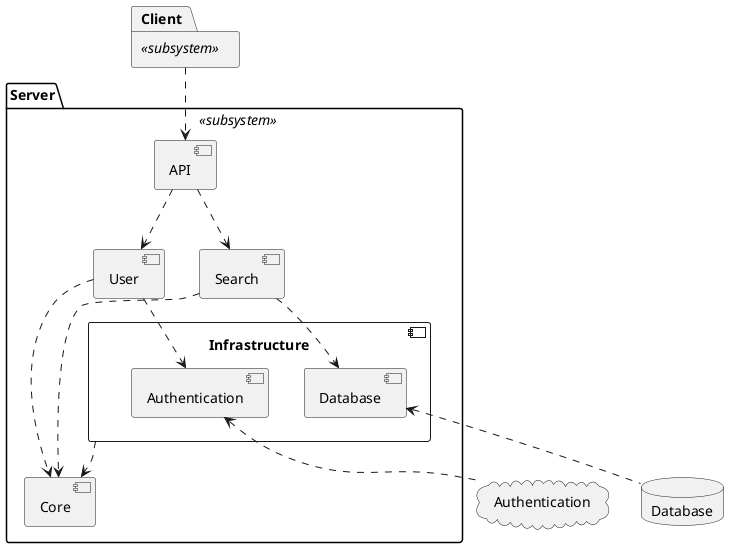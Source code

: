 @startuml

package "Client" <<subsystem>>
cloud Authentication
database Database

package "Server" <<subsystem>> {
    component "User"
    component "Search"
    [Core]
    [API]
    component "Infrastructure" {
        [Database] as InfDb
        [Authentication] as InfAuth
    }
}

Client .down.> API
Authentication .up.> InfAuth
Database .up.> InfDb

API .down.> Search
API .down.> User
Search ..> Core
Search .down.> InfDb
User ..> Core
User .down.> InfAuth
Infrastructure ..> Core



@enduml
